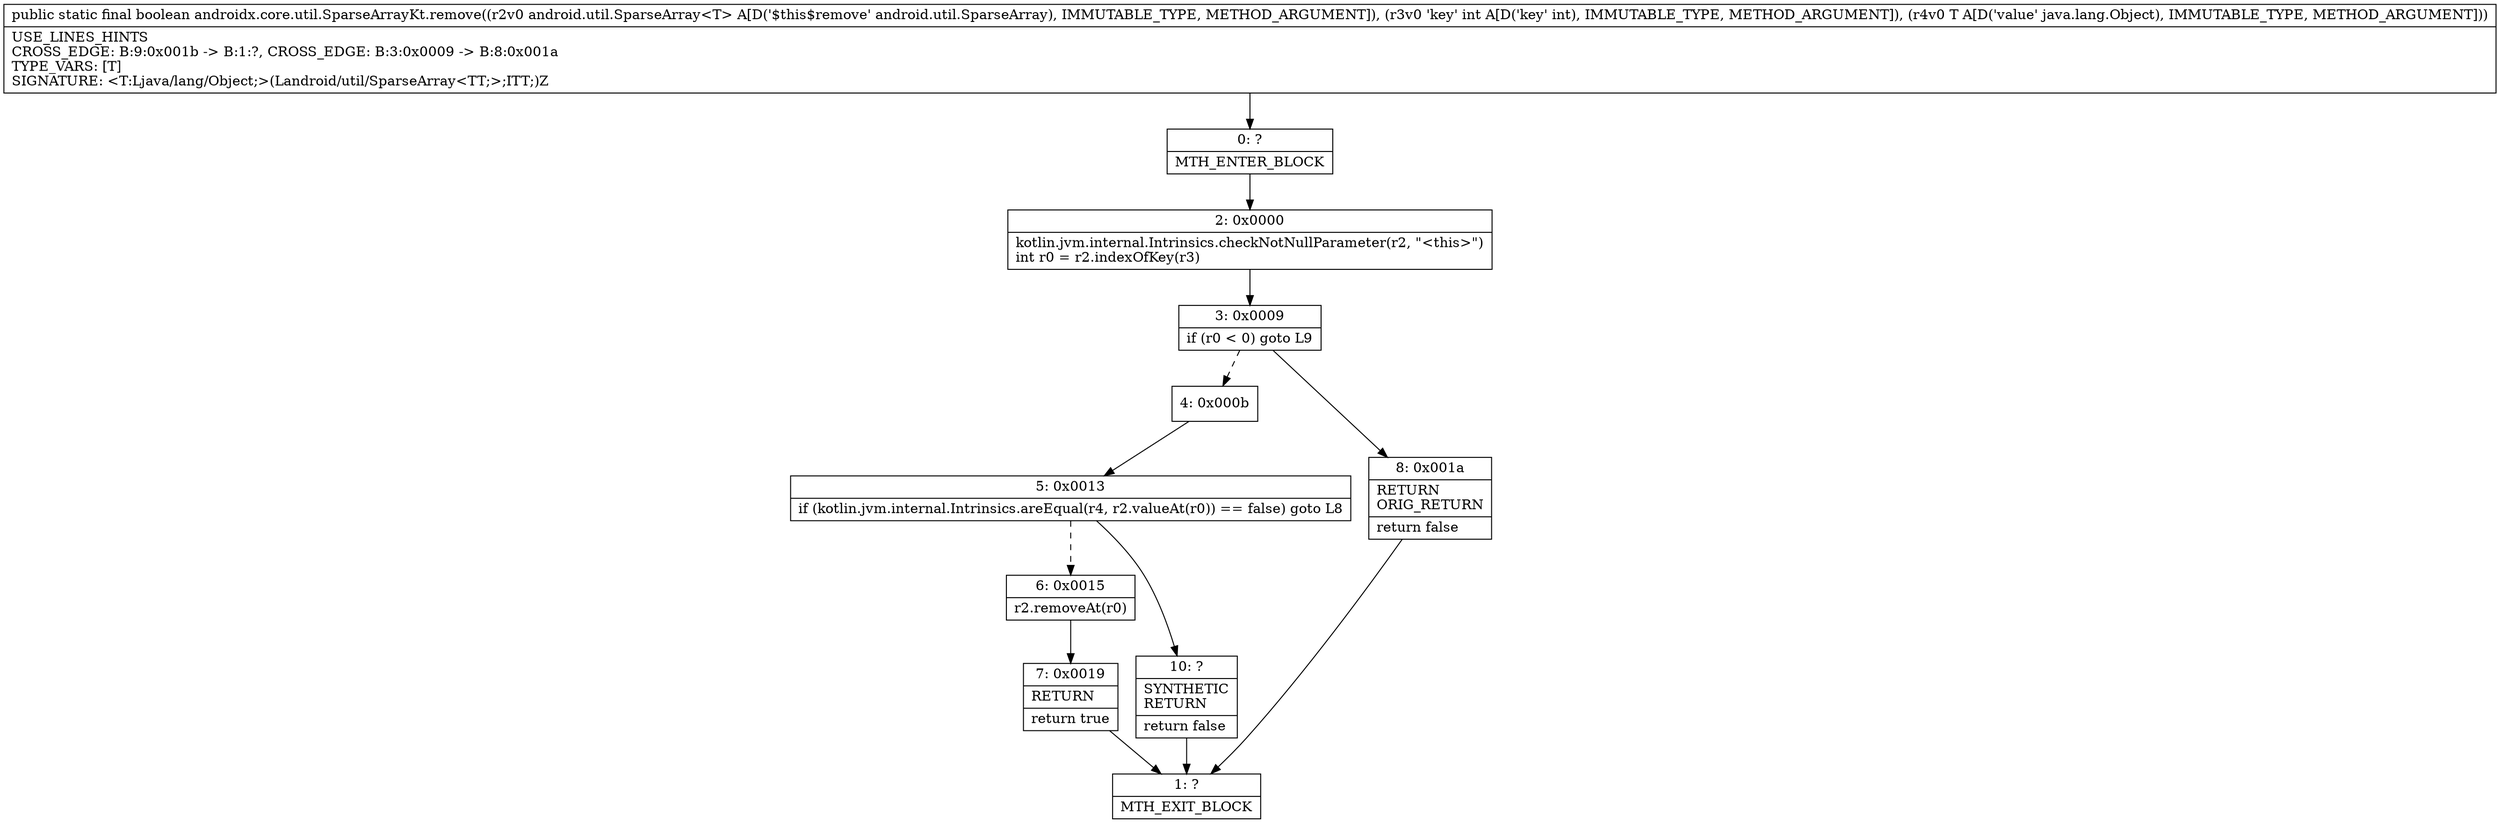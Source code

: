 digraph "CFG forandroidx.core.util.SparseArrayKt.remove(Landroid\/util\/SparseArray;ILjava\/lang\/Object;)Z" {
Node_0 [shape=record,label="{0\:\ ?|MTH_ENTER_BLOCK\l}"];
Node_2 [shape=record,label="{2\:\ 0x0000|kotlin.jvm.internal.Intrinsics.checkNotNullParameter(r2, \"\<this\>\")\lint r0 = r2.indexOfKey(r3)\l}"];
Node_3 [shape=record,label="{3\:\ 0x0009|if (r0 \< 0) goto L9\l}"];
Node_4 [shape=record,label="{4\:\ 0x000b}"];
Node_5 [shape=record,label="{5\:\ 0x0013|if (kotlin.jvm.internal.Intrinsics.areEqual(r4, r2.valueAt(r0)) == false) goto L8\l}"];
Node_6 [shape=record,label="{6\:\ 0x0015|r2.removeAt(r0)\l}"];
Node_7 [shape=record,label="{7\:\ 0x0019|RETURN\l|return true\l}"];
Node_1 [shape=record,label="{1\:\ ?|MTH_EXIT_BLOCK\l}"];
Node_10 [shape=record,label="{10\:\ ?|SYNTHETIC\lRETURN\l|return false\l}"];
Node_8 [shape=record,label="{8\:\ 0x001a|RETURN\lORIG_RETURN\l|return false\l}"];
MethodNode[shape=record,label="{public static final boolean androidx.core.util.SparseArrayKt.remove((r2v0 android.util.SparseArray\<T\> A[D('$this$remove' android.util.SparseArray), IMMUTABLE_TYPE, METHOD_ARGUMENT]), (r3v0 'key' int A[D('key' int), IMMUTABLE_TYPE, METHOD_ARGUMENT]), (r4v0 T A[D('value' java.lang.Object), IMMUTABLE_TYPE, METHOD_ARGUMENT]))  | USE_LINES_HINTS\lCROSS_EDGE: B:9:0x001b \-\> B:1:?, CROSS_EDGE: B:3:0x0009 \-\> B:8:0x001a\lTYPE_VARS: [T]\lSIGNATURE: \<T:Ljava\/lang\/Object;\>(Landroid\/util\/SparseArray\<TT;\>;ITT;)Z\l}"];
MethodNode -> Node_0;Node_0 -> Node_2;
Node_2 -> Node_3;
Node_3 -> Node_4[style=dashed];
Node_3 -> Node_8;
Node_4 -> Node_5;
Node_5 -> Node_6[style=dashed];
Node_5 -> Node_10;
Node_6 -> Node_7;
Node_7 -> Node_1;
Node_10 -> Node_1;
Node_8 -> Node_1;
}

